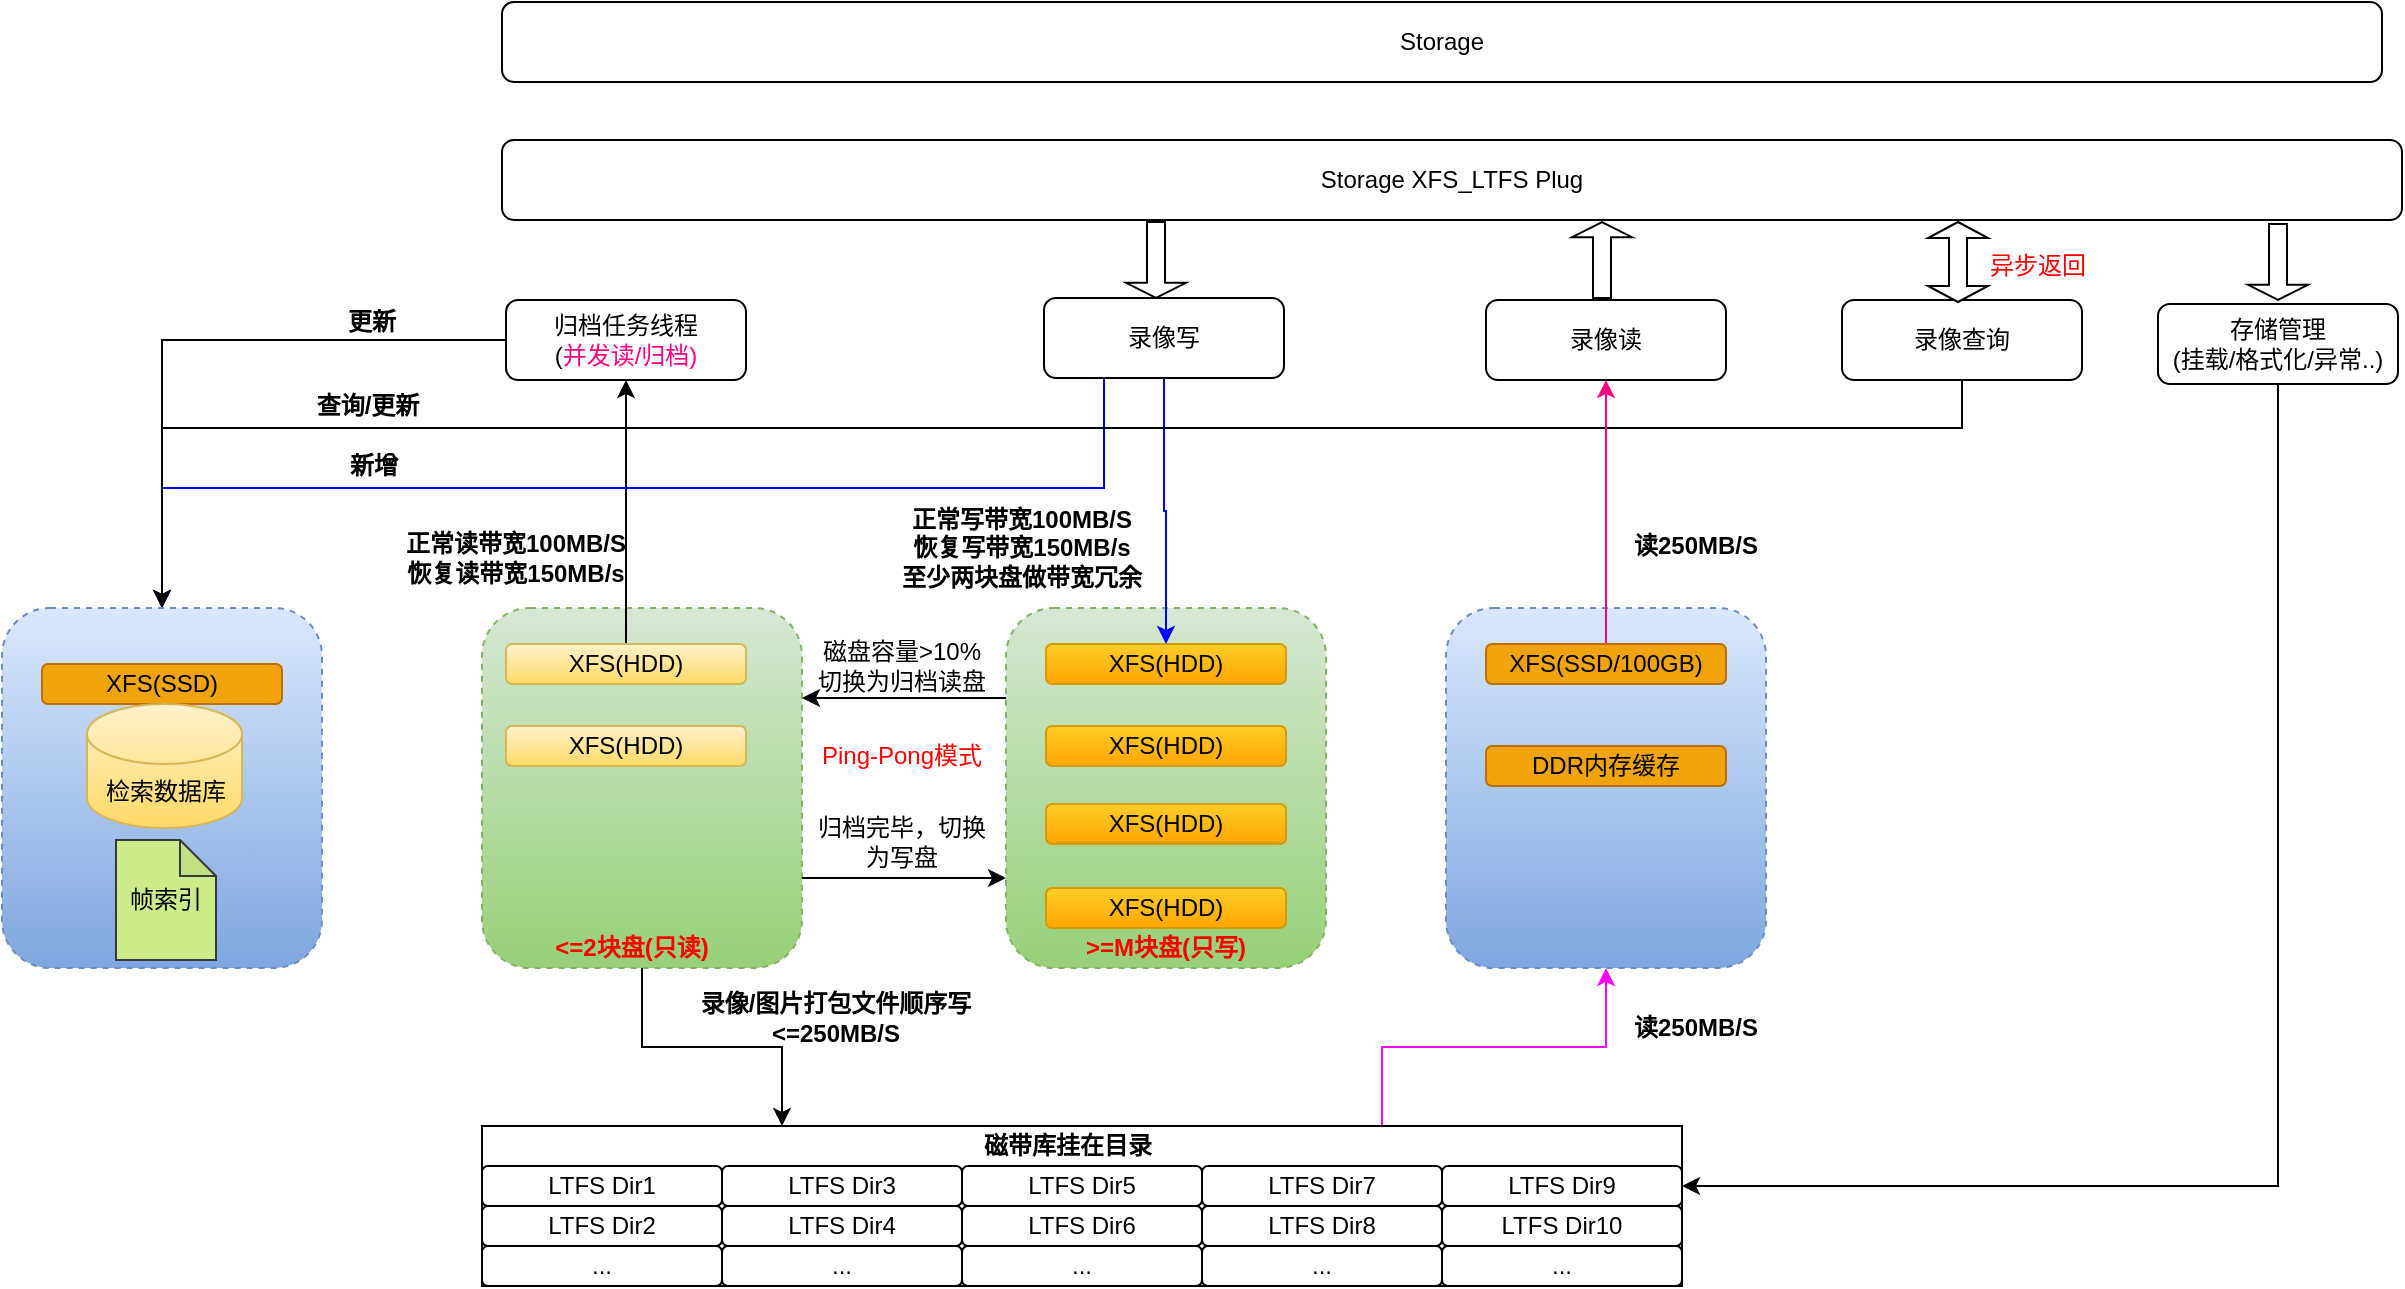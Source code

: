 <mxfile version="18.1.2" type="github">
  <diagram id="prtHgNgQTEPvFCAcTncT" name="Page-1">
    <mxGraphModel dx="2310" dy="-342" grid="1" gridSize="10" guides="1" tooltips="1" connect="1" arrows="1" fold="1" page="1" pageScale="1" pageWidth="827" pageHeight="1169" math="0" shadow="0">
      <root>
        <mxCell id="0" />
        <mxCell id="1" parent="0" />
        <mxCell id="HBv_KIM6TfxmHW6eAgdY-91" value="" style="rounded=1;whiteSpace=wrap;html=1;dashed=1;fillColor=#d5e8d4;strokeColor=#82b366;gradientColor=#97d077;" vertex="1" parent="1">
          <mxGeometry x="-360" y="2020" width="160" height="180" as="geometry" />
        </mxCell>
        <mxCell id="HBv_KIM6TfxmHW6eAgdY-98" value="" style="rounded=1;whiteSpace=wrap;html=1;dashed=1;fillColor=#dae8fc;strokeColor=#6c8ebf;gradientColor=#7ea6e0;" vertex="1" parent="1">
          <mxGeometry x="122" y="2020" width="160" height="180" as="geometry" />
        </mxCell>
        <mxCell id="HBv_KIM6TfxmHW6eAgdY-131" style="edgeStyle=orthogonalEdgeStyle;rounded=0;orthogonalLoop=1;jettySize=auto;html=1;exitX=0.5;exitY=1;exitDx=0;exitDy=0;entryX=0.25;entryY=0;entryDx=0;entryDy=0;fontColor=#FF0000;" edge="1" parent="1" source="HBv_KIM6TfxmHW6eAgdY-91" target="HBv_KIM6TfxmHW6eAgdY-50">
          <mxGeometry relative="1" as="geometry" />
        </mxCell>
        <mxCell id="HBv_KIM6TfxmHW6eAgdY-144" style="edgeStyle=orthogonalEdgeStyle;rounded=0;orthogonalLoop=1;jettySize=auto;html=1;exitX=1;exitY=0.75;exitDx=0;exitDy=0;entryX=0;entryY=0.75;entryDx=0;entryDy=0;fontColor=#000000;" edge="1" parent="1" source="HBv_KIM6TfxmHW6eAgdY-91" target="HBv_KIM6TfxmHW6eAgdY-41">
          <mxGeometry relative="1" as="geometry" />
        </mxCell>
        <mxCell id="HBv_KIM6TfxmHW6eAgdY-135" style="edgeStyle=orthogonalEdgeStyle;rounded=0;orthogonalLoop=1;jettySize=auto;html=1;exitX=0.75;exitY=0;exitDx=0;exitDy=0;entryX=0.5;entryY=1;entryDx=0;entryDy=0;fontColor=#FF0000;strokeColor=#FF00FF;" edge="1" parent="1" source="HBv_KIM6TfxmHW6eAgdY-50" target="HBv_KIM6TfxmHW6eAgdY-98">
          <mxGeometry relative="1" as="geometry" />
        </mxCell>
        <mxCell id="HBv_KIM6TfxmHW6eAgdY-50" value="" style="rounded=0;whiteSpace=wrap;html=1;" vertex="1" parent="1">
          <mxGeometry x="-360" y="2279" width="600" height="80" as="geometry" />
        </mxCell>
        <mxCell id="HBv_KIM6TfxmHW6eAgdY-140" style="edgeStyle=orthogonalEdgeStyle;rounded=0;orthogonalLoop=1;jettySize=auto;html=1;exitX=0;exitY=0.25;exitDx=0;exitDy=0;entryX=1;entryY=0.25;entryDx=0;entryDy=0;fontColor=#FF0000;" edge="1" parent="1" source="HBv_KIM6TfxmHW6eAgdY-41" target="HBv_KIM6TfxmHW6eAgdY-91">
          <mxGeometry relative="1" as="geometry" />
        </mxCell>
        <mxCell id="HBv_KIM6TfxmHW6eAgdY-41" value="" style="rounded=1;whiteSpace=wrap;html=1;dashed=1;fillColor=#d5e8d4;gradientColor=#97d077;strokeColor=#82b366;" vertex="1" parent="1">
          <mxGeometry x="-98" y="2020" width="160" height="180" as="geometry" />
        </mxCell>
        <mxCell id="HBv_KIM6TfxmHW6eAgdY-161" style="edgeStyle=orthogonalEdgeStyle;rounded=0;orthogonalLoop=1;jettySize=auto;html=1;exitX=0;exitY=0.5;exitDx=0;exitDy=0;entryX=0.5;entryY=0;entryDx=0;entryDy=0;fontColor=#FF0000;strokeColor=#000000;" edge="1" parent="1" source="HBv_KIM6TfxmHW6eAgdY-42" target="HBv_KIM6TfxmHW6eAgdY-158">
          <mxGeometry relative="1" as="geometry" />
        </mxCell>
        <mxCell id="HBv_KIM6TfxmHW6eAgdY-42" value="归档任务线程&lt;br&gt;(&lt;font color=&quot;#ff0080&quot;&gt;并发读/归档)&lt;/font&gt;" style="rounded=1;whiteSpace=wrap;html=1;" vertex="1" parent="1">
          <mxGeometry x="-348" y="1866" width="120" height="40" as="geometry" />
        </mxCell>
        <mxCell id="HBv_KIM6TfxmHW6eAgdY-104" style="edgeStyle=orthogonalEdgeStyle;rounded=0;orthogonalLoop=1;jettySize=auto;html=1;exitX=0.5;exitY=0;exitDx=0;exitDy=0;entryX=0.5;entryY=1;entryDx=0;entryDy=0;fontColor=#FF0000;" edge="1" parent="1" source="HBv_KIM6TfxmHW6eAgdY-44" target="HBv_KIM6TfxmHW6eAgdY-42">
          <mxGeometry relative="1" as="geometry" />
        </mxCell>
        <mxCell id="HBv_KIM6TfxmHW6eAgdY-44" value="&lt;span style=&quot;&quot;&gt;XFS(HDD)&lt;/span&gt;" style="rounded=1;whiteSpace=wrap;html=1;fillColor=#fff2cc;strokeColor=#d6b656;gradientColor=#ffd966;" vertex="1" parent="1">
          <mxGeometry x="-348" y="2038" width="120" height="20" as="geometry" />
        </mxCell>
        <mxCell id="HBv_KIM6TfxmHW6eAgdY-46" value="&lt;span style=&quot;&quot;&gt;XFS(HDD)&lt;/span&gt;" style="rounded=1;whiteSpace=wrap;html=1;fillColor=#ffcd28;gradientColor=#ffa500;strokeColor=#d79b00;" vertex="1" parent="1">
          <mxGeometry x="-78" y="2038" width="120" height="20" as="geometry" />
        </mxCell>
        <mxCell id="HBv_KIM6TfxmHW6eAgdY-47" value="&lt;span style=&quot;&quot;&gt;XFS(HDD)&lt;/span&gt;" style="rounded=1;whiteSpace=wrap;html=1;fillColor=#ffcd28;gradientColor=#ffa500;strokeColor=#d79b00;" vertex="1" parent="1">
          <mxGeometry x="-78" y="2079" width="120" height="20" as="geometry" />
        </mxCell>
        <mxCell id="HBv_KIM6TfxmHW6eAgdY-48" value="&lt;span style=&quot;&quot;&gt;XFS(HDD)&lt;/span&gt;" style="rounded=1;whiteSpace=wrap;html=1;fillColor=#ffcd28;gradientColor=#ffa500;strokeColor=#d79b00;" vertex="1" parent="1">
          <mxGeometry x="-78" y="2118" width="120" height="20" as="geometry" />
        </mxCell>
        <mxCell id="HBv_KIM6TfxmHW6eAgdY-49" value="&lt;span style=&quot;&quot;&gt;XFS(HDD)&lt;/span&gt;" style="rounded=1;whiteSpace=wrap;html=1;fillColor=#ffcd28;gradientColor=#ffa500;strokeColor=#d79b00;" vertex="1" parent="1">
          <mxGeometry x="-78" y="2160" width="120" height="20" as="geometry" />
        </mxCell>
        <mxCell id="HBv_KIM6TfxmHW6eAgdY-85" style="edgeStyle=orthogonalEdgeStyle;rounded=0;orthogonalLoop=1;jettySize=auto;html=1;exitX=0.5;exitY=1;exitDx=0;exitDy=0;entryX=0.5;entryY=0;entryDx=0;entryDy=0;strokeColor=#0000FF;" edge="1" parent="1" source="HBv_KIM6TfxmHW6eAgdY-73" target="HBv_KIM6TfxmHW6eAgdY-46">
          <mxGeometry relative="1" as="geometry" />
        </mxCell>
        <mxCell id="HBv_KIM6TfxmHW6eAgdY-155" style="edgeStyle=orthogonalEdgeStyle;rounded=0;orthogonalLoop=1;jettySize=auto;html=1;exitX=0.25;exitY=1;exitDx=0;exitDy=0;entryX=0.5;entryY=0;entryDx=0;entryDy=0;fontColor=#FF0000;strokeColor=#0000FF;" edge="1" parent="1" source="HBv_KIM6TfxmHW6eAgdY-73" target="HBv_KIM6TfxmHW6eAgdY-158">
          <mxGeometry relative="1" as="geometry">
            <mxPoint x="-440.0" y="1943" as="targetPoint" />
            <Array as="points">
              <mxPoint x="-49" y="1960" />
              <mxPoint x="-520" y="1960" />
            </Array>
          </mxGeometry>
        </mxCell>
        <mxCell id="HBv_KIM6TfxmHW6eAgdY-73" value="录像写" style="rounded=1;whiteSpace=wrap;html=1;" vertex="1" parent="1">
          <mxGeometry x="-79" y="1865" width="120" height="40" as="geometry" />
        </mxCell>
        <mxCell id="HBv_KIM6TfxmHW6eAgdY-162" style="edgeStyle=orthogonalEdgeStyle;rounded=0;orthogonalLoop=1;jettySize=auto;html=1;exitX=0.5;exitY=1;exitDx=0;exitDy=0;entryX=0.5;entryY=0;entryDx=0;entryDy=0;fontColor=#FF0000;strokeColor=#000000;" edge="1" parent="1" source="HBv_KIM6TfxmHW6eAgdY-181" target="HBv_KIM6TfxmHW6eAgdY-158">
          <mxGeometry relative="1" as="geometry">
            <Array as="points">
              <mxPoint x="380" y="1930" />
              <mxPoint x="-520" y="1930" />
            </Array>
          </mxGeometry>
        </mxCell>
        <mxCell id="HBv_KIM6TfxmHW6eAgdY-74" value="录像读" style="rounded=1;whiteSpace=wrap;html=1;" vertex="1" parent="1">
          <mxGeometry x="142" y="1866" width="120" height="40" as="geometry" />
        </mxCell>
        <mxCell id="HBv_KIM6TfxmHW6eAgdY-84" style="edgeStyle=orthogonalEdgeStyle;rounded=0;orthogonalLoop=1;jettySize=auto;html=1;exitX=0.5;exitY=0;exitDx=0;exitDy=0;entryX=0.5;entryY=1;entryDx=0;entryDy=0;strokeColor=#FF0080;" edge="1" parent="1" source="HBv_KIM6TfxmHW6eAgdY-75" target="HBv_KIM6TfxmHW6eAgdY-74">
          <mxGeometry relative="1" as="geometry" />
        </mxCell>
        <mxCell id="HBv_KIM6TfxmHW6eAgdY-75" value="&lt;span style=&quot;&quot;&gt;XFS(SSD/100GB)&lt;/span&gt;" style="rounded=1;whiteSpace=wrap;html=1;fillColor=#f0a30a;strokeColor=#BD7000;fontColor=#000000;" vertex="1" parent="1">
          <mxGeometry x="142" y="2038" width="120" height="20" as="geometry" />
        </mxCell>
        <mxCell id="HBv_KIM6TfxmHW6eAgdY-86" value="&lt;font color=&quot;#ff0000&quot;&gt;Ping-Pong模式&lt;/font&gt;" style="text;html=1;strokeColor=none;fillColor=none;align=center;verticalAlign=middle;whiteSpace=wrap;rounded=0;" vertex="1" parent="1">
          <mxGeometry x="-195" y="2079" width="90" height="30" as="geometry" />
        </mxCell>
        <mxCell id="HBv_KIM6TfxmHW6eAgdY-87" value="&lt;b&gt;磁带库挂在目录&lt;/b&gt;" style="text;html=1;strokeColor=none;fillColor=none;align=center;verticalAlign=middle;whiteSpace=wrap;rounded=0;" vertex="1" parent="1">
          <mxGeometry x="-112" y="2279" width="90" height="20" as="geometry" />
        </mxCell>
        <mxCell id="HBv_KIM6TfxmHW6eAgdY-111" value="&lt;span style=&quot;&quot;&gt;LTFS Dir1&lt;/span&gt;" style="rounded=1;whiteSpace=wrap;html=1;" vertex="1" parent="1">
          <mxGeometry x="-360" y="2299" width="120" height="20" as="geometry" />
        </mxCell>
        <mxCell id="HBv_KIM6TfxmHW6eAgdY-112" value="LTFS Dir3" style="rounded=1;whiteSpace=wrap;html=1;" vertex="1" parent="1">
          <mxGeometry x="-240" y="2299" width="120" height="20" as="geometry" />
        </mxCell>
        <mxCell id="HBv_KIM6TfxmHW6eAgdY-113" value="LTFS Dir2" style="rounded=1;whiteSpace=wrap;html=1;" vertex="1" parent="1">
          <mxGeometry x="-360" y="2319" width="120" height="20" as="geometry" />
        </mxCell>
        <mxCell id="HBv_KIM6TfxmHW6eAgdY-114" value="LTFS Dir5" style="rounded=1;whiteSpace=wrap;html=1;" vertex="1" parent="1">
          <mxGeometry x="-120" y="2299" width="120" height="20" as="geometry" />
        </mxCell>
        <mxCell id="HBv_KIM6TfxmHW6eAgdY-115" value="LTFS Dir4" style="rounded=1;whiteSpace=wrap;html=1;" vertex="1" parent="1">
          <mxGeometry x="-240" y="2319" width="120" height="20" as="geometry" />
        </mxCell>
        <mxCell id="HBv_KIM6TfxmHW6eAgdY-116" value="LTFS Dir6" style="rounded=1;whiteSpace=wrap;html=1;" vertex="1" parent="1">
          <mxGeometry x="-120" y="2319" width="120" height="20" as="geometry" />
        </mxCell>
        <mxCell id="HBv_KIM6TfxmHW6eAgdY-117" value="&lt;span style=&quot;&quot;&gt;...&lt;/span&gt;" style="rounded=1;whiteSpace=wrap;html=1;" vertex="1" parent="1">
          <mxGeometry x="-360" y="2339" width="120" height="20" as="geometry" />
        </mxCell>
        <mxCell id="HBv_KIM6TfxmHW6eAgdY-118" value="&lt;span style=&quot;&quot;&gt;...&lt;/span&gt;" style="rounded=1;whiteSpace=wrap;html=1;" vertex="1" parent="1">
          <mxGeometry x="-240" y="2339" width="120" height="20" as="geometry" />
        </mxCell>
        <mxCell id="HBv_KIM6TfxmHW6eAgdY-119" value="&lt;span style=&quot;&quot;&gt;...&lt;/span&gt;" style="rounded=1;whiteSpace=wrap;html=1;" vertex="1" parent="1">
          <mxGeometry x="-120" y="2339" width="120" height="20" as="geometry" />
        </mxCell>
        <mxCell id="HBv_KIM6TfxmHW6eAgdY-120" value="LTFS Dir7" style="rounded=1;whiteSpace=wrap;html=1;" vertex="1" parent="1">
          <mxGeometry y="2299" width="120" height="20" as="geometry" />
        </mxCell>
        <mxCell id="HBv_KIM6TfxmHW6eAgdY-121" value="LTFS Dir8" style="rounded=1;whiteSpace=wrap;html=1;" vertex="1" parent="1">
          <mxGeometry y="2319" width="120" height="20" as="geometry" />
        </mxCell>
        <mxCell id="HBv_KIM6TfxmHW6eAgdY-122" value="LTFS Dir9" style="rounded=1;whiteSpace=wrap;html=1;" vertex="1" parent="1">
          <mxGeometry x="120" y="2299" width="120" height="20" as="geometry" />
        </mxCell>
        <mxCell id="HBv_KIM6TfxmHW6eAgdY-123" value="LTFS Dir10" style="rounded=1;whiteSpace=wrap;html=1;" vertex="1" parent="1">
          <mxGeometry x="120" y="2319" width="120" height="20" as="geometry" />
        </mxCell>
        <mxCell id="HBv_KIM6TfxmHW6eAgdY-124" value="&lt;span style=&quot;&quot;&gt;...&lt;/span&gt;" style="rounded=1;whiteSpace=wrap;html=1;" vertex="1" parent="1">
          <mxGeometry y="2339" width="120" height="20" as="geometry" />
        </mxCell>
        <mxCell id="HBv_KIM6TfxmHW6eAgdY-125" value="&lt;span style=&quot;&quot;&gt;...&lt;/span&gt;" style="rounded=1;whiteSpace=wrap;html=1;" vertex="1" parent="1">
          <mxGeometry x="120" y="2339" width="120" height="20" as="geometry" />
        </mxCell>
        <mxCell id="HBv_KIM6TfxmHW6eAgdY-136" value="&lt;b&gt;读250MB/S&lt;/b&gt;" style="text;html=1;strokeColor=none;fillColor=none;align=center;verticalAlign=middle;whiteSpace=wrap;rounded=0;" vertex="1" parent="1">
          <mxGeometry x="202" y="2220" width="90" height="20" as="geometry" />
        </mxCell>
        <mxCell id="HBv_KIM6TfxmHW6eAgdY-137" value="&lt;b&gt;正常写带宽100MB/S&lt;br&gt;恢复写带宽150MB/s&lt;br&gt;至少两块盘做带宽冗余&lt;br&gt;&lt;/b&gt;" style="text;html=1;strokeColor=none;fillColor=none;align=center;verticalAlign=middle;whiteSpace=wrap;rounded=0;" vertex="1" parent="1">
          <mxGeometry x="-160" y="1970" width="140" height="40" as="geometry" />
        </mxCell>
        <mxCell id="HBv_KIM6TfxmHW6eAgdY-139" value="&lt;b&gt;正常读带宽100MB/S&lt;br&gt;恢复读带宽150MB/s&lt;br&gt;&lt;/b&gt;" style="text;html=1;strokeColor=none;fillColor=none;align=center;verticalAlign=middle;whiteSpace=wrap;rounded=0;" vertex="1" parent="1">
          <mxGeometry x="-413" y="1980" width="140" height="30" as="geometry" />
        </mxCell>
        <mxCell id="HBv_KIM6TfxmHW6eAgdY-141" value="磁盘容量&amp;gt;10%切换为归档读盘" style="text;html=1;strokeColor=none;fillColor=none;align=center;verticalAlign=middle;whiteSpace=wrap;rounded=0;" vertex="1" parent="1">
          <mxGeometry x="-195" y="2030" width="90" height="38" as="geometry" />
        </mxCell>
        <mxCell id="HBv_KIM6TfxmHW6eAgdY-145" value="归档完毕，切换为写盘" style="text;html=1;strokeColor=none;fillColor=none;align=center;verticalAlign=middle;whiteSpace=wrap;rounded=0;" vertex="1" parent="1">
          <mxGeometry x="-195" y="2118" width="90" height="38" as="geometry" />
        </mxCell>
        <mxCell id="HBv_KIM6TfxmHW6eAgdY-146" value="&lt;b&gt;&lt;font color=&quot;#ff0000&quot;&gt;&amp;lt;=2块盘(只读)&lt;/font&gt;&lt;/b&gt;" style="text;html=1;strokeColor=none;fillColor=none;align=center;verticalAlign=middle;whiteSpace=wrap;rounded=0;" vertex="1" parent="1">
          <mxGeometry x="-330" y="2180" width="90" height="20" as="geometry" />
        </mxCell>
        <mxCell id="HBv_KIM6TfxmHW6eAgdY-147" value="&lt;b&gt;&lt;font color=&quot;#ff0000&quot;&gt;&amp;gt;=M块盘(只写)&lt;/font&gt;&lt;/b&gt;" style="text;html=1;strokeColor=none;fillColor=none;align=center;verticalAlign=middle;whiteSpace=wrap;rounded=0;" vertex="1" parent="1">
          <mxGeometry x="-63" y="2180" width="90" height="20" as="geometry" />
        </mxCell>
        <mxCell id="HBv_KIM6TfxmHW6eAgdY-152" value="&lt;b&gt;新增&lt;/b&gt;" style="text;html=1;strokeColor=none;fillColor=none;align=center;verticalAlign=middle;whiteSpace=wrap;rounded=0;" vertex="1" parent="1">
          <mxGeometry x="-459" y="1939" width="90" height="20" as="geometry" />
        </mxCell>
        <mxCell id="HBv_KIM6TfxmHW6eAgdY-153" value="&lt;b&gt;读250MB/S&lt;/b&gt;" style="text;html=1;strokeColor=none;fillColor=none;align=center;verticalAlign=middle;whiteSpace=wrap;rounded=0;" vertex="1" parent="1">
          <mxGeometry x="202" y="1979" width="90" height="20" as="geometry" />
        </mxCell>
        <mxCell id="HBv_KIM6TfxmHW6eAgdY-154" value="DDR内存缓存" style="rounded=1;whiteSpace=wrap;html=1;fillColor=#f0a30a;strokeColor=#BD7000;fontColor=#000000;" vertex="1" parent="1">
          <mxGeometry x="142" y="2089" width="120" height="20" as="geometry" />
        </mxCell>
        <mxCell id="HBv_KIM6TfxmHW6eAgdY-157" value="&lt;b&gt;录像/图片打包文件顺序写&amp;lt;=250MB/S&lt;/b&gt;" style="text;html=1;strokeColor=none;fillColor=none;align=center;verticalAlign=middle;whiteSpace=wrap;rounded=0;" vertex="1" parent="1">
          <mxGeometry x="-273" y="2210" width="180" height="29" as="geometry" />
        </mxCell>
        <mxCell id="HBv_KIM6TfxmHW6eAgdY-158" value="" style="rounded=1;whiteSpace=wrap;html=1;dashed=1;fillColor=#dae8fc;strokeColor=#6c8ebf;gradientColor=#7ea6e0;" vertex="1" parent="1">
          <mxGeometry x="-600" y="2020" width="160" height="180" as="geometry" />
        </mxCell>
        <mxCell id="HBv_KIM6TfxmHW6eAgdY-159" value="&lt;span style=&quot;&quot;&gt;XFS(SSD)&lt;/span&gt;" style="rounded=1;whiteSpace=wrap;html=1;fillColor=#f0a30a;strokeColor=#BD7000;fontColor=#000000;" vertex="1" parent="1">
          <mxGeometry x="-580" y="2048" width="120" height="20" as="geometry" />
        </mxCell>
        <mxCell id="HBv_KIM6TfxmHW6eAgdY-160" value="检索数据库" style="shape=cylinder3;whiteSpace=wrap;html=1;boundedLbl=1;backgroundOutline=1;size=15;fillColor=#fff2cc;gradientColor=#ffd966;strokeColor=#d6b656;" vertex="1" parent="1">
          <mxGeometry x="-557.5" y="2068" width="77.5" height="62" as="geometry" />
        </mxCell>
        <mxCell id="HBv_KIM6TfxmHW6eAgdY-163" value="&lt;b&gt;更新&lt;/b&gt;" style="text;html=1;strokeColor=none;fillColor=none;align=center;verticalAlign=middle;whiteSpace=wrap;rounded=0;" vertex="1" parent="1">
          <mxGeometry x="-450" y="1867" width="70" height="20" as="geometry" />
        </mxCell>
        <mxCell id="HBv_KIM6TfxmHW6eAgdY-164" value="&lt;b&gt;查询/更新&lt;/b&gt;" style="text;html=1;strokeColor=none;fillColor=none;align=center;verticalAlign=middle;whiteSpace=wrap;rounded=0;" vertex="1" parent="1">
          <mxGeometry x="-452" y="1909" width="70" height="20" as="geometry" />
        </mxCell>
        <mxCell id="HBv_KIM6TfxmHW6eAgdY-170" value="帧索引" style="shape=note;whiteSpace=wrap;html=1;backgroundOutline=1;darkOpacity=0.05;size=18;fillColor=#cdeb8b;strokeColor=#36393d;" vertex="1" parent="1">
          <mxGeometry x="-543" y="2136" width="50" height="60" as="geometry" />
        </mxCell>
        <mxCell id="HBv_KIM6TfxmHW6eAgdY-171" value="Storage XFS_LTFS Plug" style="rounded=1;whiteSpace=wrap;html=1;" vertex="1" parent="1">
          <mxGeometry x="-350" y="1786" width="950" height="40" as="geometry" />
        </mxCell>
        <mxCell id="HBv_KIM6TfxmHW6eAgdY-172" value="Storage" style="rounded=1;whiteSpace=wrap;html=1;" vertex="1" parent="1">
          <mxGeometry x="-350" y="1717" width="940" height="40" as="geometry" />
        </mxCell>
        <mxCell id="HBv_KIM6TfxmHW6eAgdY-173" value="" style="shape=singleArrow;direction=south;whiteSpace=wrap;html=1;fontColor=#FF0000;" vertex="1" parent="1">
          <mxGeometry x="-38" y="1827" width="30" height="38" as="geometry" />
        </mxCell>
        <mxCell id="HBv_KIM6TfxmHW6eAgdY-177" value="&lt;span style=&quot;&quot;&gt;XFS(HDD)&lt;/span&gt;" style="rounded=1;whiteSpace=wrap;html=1;fillColor=#fff2cc;strokeColor=#d6b656;gradientColor=#ffd966;" vertex="1" parent="1">
          <mxGeometry x="-348" y="2079" width="120" height="20" as="geometry" />
        </mxCell>
        <mxCell id="HBv_KIM6TfxmHW6eAgdY-179" style="edgeStyle=orthogonalEdgeStyle;rounded=0;orthogonalLoop=1;jettySize=auto;html=1;exitX=0.5;exitY=1;exitDx=0;exitDy=0;entryX=1;entryY=0.5;entryDx=0;entryDy=0;fontColor=#FF0000;strokeColor=#000000;" edge="1" parent="1" source="HBv_KIM6TfxmHW6eAgdY-178" target="HBv_KIM6TfxmHW6eAgdY-122">
          <mxGeometry relative="1" as="geometry" />
        </mxCell>
        <mxCell id="HBv_KIM6TfxmHW6eAgdY-178" value="存储管理&lt;br&gt;(挂载/格式化/异常..)" style="rounded=1;whiteSpace=wrap;html=1;" vertex="1" parent="1">
          <mxGeometry x="478" y="1868" width="120" height="40" as="geometry" />
        </mxCell>
        <mxCell id="HBv_KIM6TfxmHW6eAgdY-181" value="录像查询" style="rounded=1;whiteSpace=wrap;html=1;" vertex="1" parent="1">
          <mxGeometry x="320" y="1866" width="120" height="40" as="geometry" />
        </mxCell>
        <mxCell id="HBv_KIM6TfxmHW6eAgdY-183" value="" style="shape=doubleArrow;direction=south;whiteSpace=wrap;html=1;fontColor=#FF0080;" vertex="1" parent="1">
          <mxGeometry x="363" y="1827" width="30" height="40" as="geometry" />
        </mxCell>
        <mxCell id="HBv_KIM6TfxmHW6eAgdY-186" value="" style="shape=singleArrow;direction=south;whiteSpace=wrap;html=1;fontColor=#FF0000;rotation=-180;" vertex="1" parent="1">
          <mxGeometry x="185" y="1827" width="30" height="38" as="geometry" />
        </mxCell>
        <mxCell id="HBv_KIM6TfxmHW6eAgdY-188" value="&lt;font color=&quot;#ff0000&quot;&gt;异步返回&lt;/font&gt;" style="text;html=1;strokeColor=none;fillColor=none;align=center;verticalAlign=middle;whiteSpace=wrap;rounded=0;" vertex="1" parent="1">
          <mxGeometry x="378" y="1839" width="80" height="20" as="geometry" />
        </mxCell>
        <mxCell id="HBv_KIM6TfxmHW6eAgdY-191" value="" style="shape=singleArrow;direction=south;whiteSpace=wrap;html=1;fontColor=#FF0000;" vertex="1" parent="1">
          <mxGeometry x="523" y="1828" width="30" height="38" as="geometry" />
        </mxCell>
      </root>
    </mxGraphModel>
  </diagram>
</mxfile>
